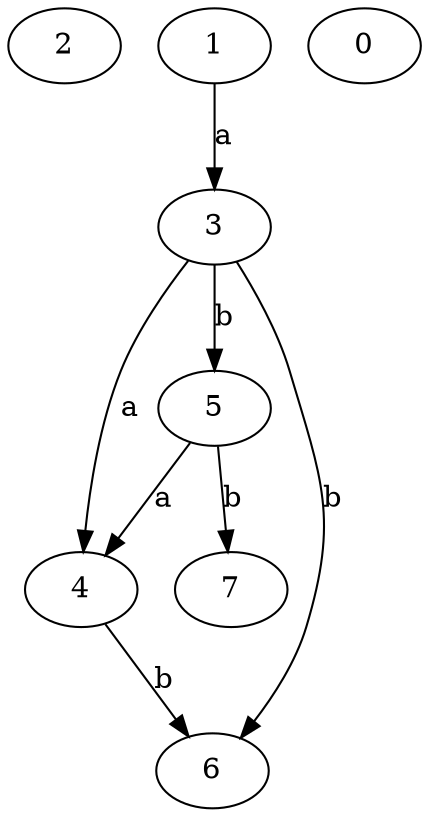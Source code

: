 strict digraph  {
2;
3;
4;
5;
0;
6;
1;
7;
3 -> 4  [label=a];
3 -> 5  [label=b];
3 -> 6  [label=b];
4 -> 6  [label=b];
5 -> 4  [label=a];
5 -> 7  [label=b];
1 -> 3  [label=a];
}
